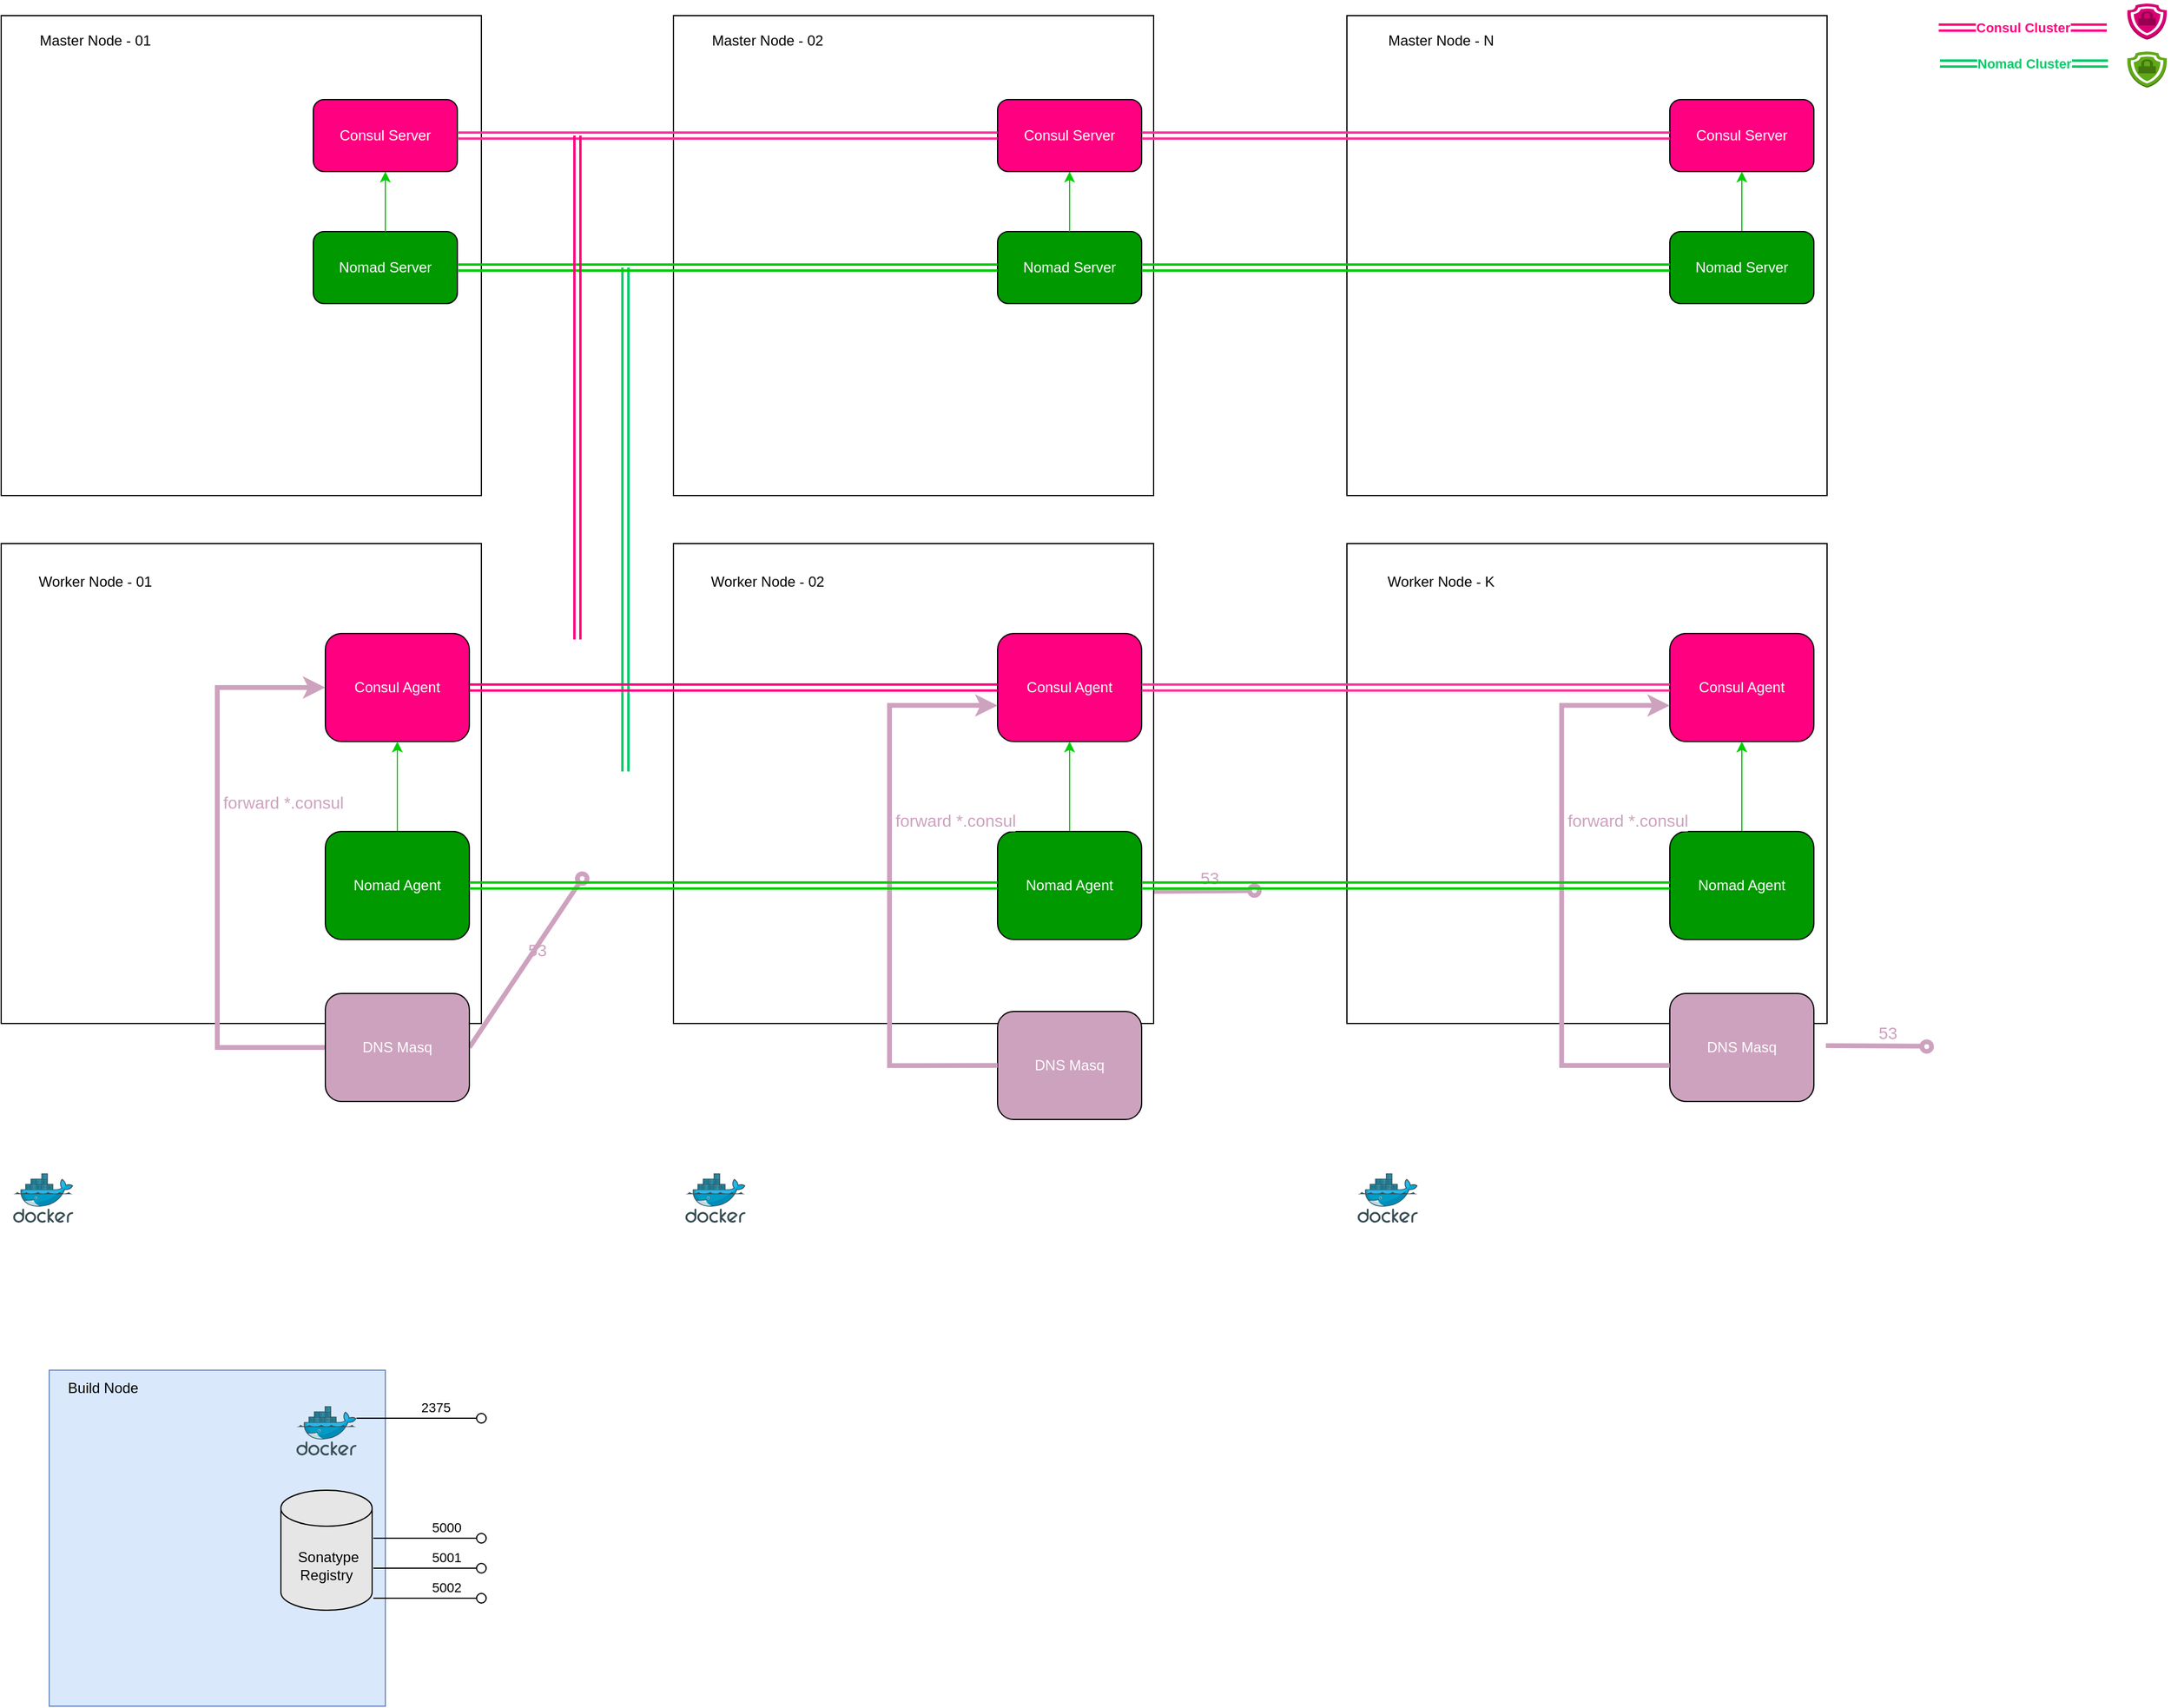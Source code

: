 <mxfile version="20.5.1" type="github">
  <diagram id="6FrJkTGqepBg1Tuwh8yL" name="Seite-1">
    <mxGraphModel dx="2163" dy="1163" grid="1" gridSize="10" guides="1" tooltips="1" connect="1" arrows="1" fold="1" page="1" pageScale="1" pageWidth="827" pageHeight="1169" math="0" shadow="0">
      <root>
        <mxCell id="0" />
        <mxCell id="1" parent="0" />
        <mxCell id="x0Fxw4ORqw18cPwXKs9--10" value="" style="group" parent="1" vertex="1" connectable="0">
          <mxGeometry x="120" y="360" width="1724" height="690" as="geometry" />
        </mxCell>
        <mxCell id="Fz0lCOCFPgg_8n7OzY3J-154" value="" style="group" vertex="1" connectable="0" parent="x0Fxw4ORqw18cPwXKs9--10">
          <mxGeometry x="1534" y="-330.0" width="190" height="70" as="geometry" />
        </mxCell>
        <mxCell id="Fz0lCOCFPgg_8n7OzY3J-149" value="&lt;b&gt;Consul Cluster&lt;/b&gt;" style="endArrow=classic;startArrow=classic;html=1;rounded=0;strokeColor=#FF0080;strokeWidth=2;fontColor=#FF0080;shape=link;" edge="1" parent="Fz0lCOCFPgg_8n7OzY3J-154">
          <mxGeometry width="50" height="50" relative="1" as="geometry">
            <mxPoint y="20" as="sourcePoint" />
            <mxPoint x="140" y="20" as="targetPoint" />
          </mxGeometry>
        </mxCell>
        <mxCell id="Fz0lCOCFPgg_8n7OzY3J-151" value="&lt;b&gt;Nomad Cluster&lt;/b&gt;" style="endArrow=classic;startArrow=classic;html=1;rounded=0;strokeColor=#00CC66;strokeWidth=2;fontColor=#00CC66;shape=link;" edge="1" parent="Fz0lCOCFPgg_8n7OzY3J-154">
          <mxGeometry width="50" height="50" relative="1" as="geometry">
            <mxPoint x="1" y="50" as="sourcePoint" />
            <mxPoint x="141" y="50" as="targetPoint" />
          </mxGeometry>
        </mxCell>
        <mxCell id="Fz0lCOCFPgg_8n7OzY3J-152" value="" style="outlineConnect=0;dashed=0;verticalLabelPosition=bottom;verticalAlign=top;align=center;html=1;shape=mxgraph.aws3.ssl_padlock;labelBackgroundColor=none;strokeWidth=5;fillColor=#d80073;strokeColor=#A50040;fontColor=#ffffff;" vertex="1" parent="Fz0lCOCFPgg_8n7OzY3J-154">
          <mxGeometry x="157" width="33" height="30" as="geometry" />
        </mxCell>
        <mxCell id="Fz0lCOCFPgg_8n7OzY3J-153" value="" style="outlineConnect=0;dashed=0;verticalLabelPosition=bottom;verticalAlign=top;align=center;html=1;shape=mxgraph.aws3.ssl_padlock;fillColor=#60a917;labelBackgroundColor=#FFFFCC;strokeColor=#2D7600;strokeWidth=5;fontColor=#ffffff;" vertex="1" parent="Fz0lCOCFPgg_8n7OzY3J-154">
          <mxGeometry x="157" y="40" width="33" height="30" as="geometry" />
        </mxCell>
        <mxCell id="Fz0lCOCFPgg_8n7OzY3J-191" value="53" style="html=1;verticalAlign=bottom;labelBackgroundColor=none;endArrow=oval;endFill=0;endSize=8;rounded=0;fontColor=#CDA2BE;align=left;exitX=1;exitY=0.5;exitDx=0;exitDy=0;strokeColor=#CDA2BE;strokeWidth=4;fontSize=14;" edge="1" parent="x0Fxw4ORqw18cPwXKs9--10" source="Fz0lCOCFPgg_8n7OzY3J-167">
          <mxGeometry width="160" relative="1" as="geometry">
            <mxPoint x="300" y="399" as="sourcePoint" />
            <mxPoint x="404" y="399.23" as="targetPoint" />
          </mxGeometry>
        </mxCell>
        <mxCell id="Fz0lCOCFPgg_8n7OzY3J-192" value="53" style="html=1;verticalAlign=bottom;labelBackgroundColor=none;endArrow=oval;endFill=0;endSize=8;rounded=0;fontColor=#CDA2BE;align=left;exitX=1;exitY=0.5;exitDx=0;exitDy=0;strokeColor=#CDA2BE;strokeWidth=4;fontSize=14;" edge="1" parent="x0Fxw4ORqw18cPwXKs9--10">
          <mxGeometry width="160" relative="1" as="geometry">
            <mxPoint x="870" y="410" as="sourcePoint" />
            <mxPoint x="964" y="409.23" as="targetPoint" />
          </mxGeometry>
        </mxCell>
        <mxCell id="Fz0lCOCFPgg_8n7OzY3J-45" value="" style="group;labelBackgroundColor=none;fillColor=none;" vertex="1" connectable="0" parent="1">
          <mxGeometry x="40" y="480" width="400" height="600" as="geometry" />
        </mxCell>
        <mxCell id="Fz0lCOCFPgg_8n7OzY3J-46" value="" style="whiteSpace=wrap;html=1;aspect=fixed;" vertex="1" parent="Fz0lCOCFPgg_8n7OzY3J-45">
          <mxGeometry width="400" height="400" as="geometry" />
        </mxCell>
        <mxCell id="Fz0lCOCFPgg_8n7OzY3J-47" value="Worker Node - 01" style="text;html=1;strokeColor=none;fillColor=none;align=center;verticalAlign=middle;whiteSpace=wrap;rounded=0;" vertex="1" parent="Fz0lCOCFPgg_8n7OzY3J-45">
          <mxGeometry width="157.143" height="64.286" as="geometry" />
        </mxCell>
        <mxCell id="Fz0lCOCFPgg_8n7OzY3J-60" value="" style="sketch=0;aspect=fixed;html=1;points=[];align=center;image;fontSize=12;image=img/lib/mscae/Docker.svg;labelPosition=center;verticalLabelPosition=top;verticalAlign=bottom;labelBackgroundColor=none;" vertex="1" parent="Fz0lCOCFPgg_8n7OzY3J-45">
          <mxGeometry x="10" y="525" width="50" height="41" as="geometry" />
        </mxCell>
        <mxCell id="Fz0lCOCFPgg_8n7OzY3J-77" value="Consul Agent" style="rounded=1;whiteSpace=wrap;html=1;labelBackgroundColor=none;fontColor=#FFFFFF;fillColor=#FF0080;" vertex="1" parent="Fz0lCOCFPgg_8n7OzY3J-45">
          <mxGeometry x="270" y="75" width="120" height="90" as="geometry" />
        </mxCell>
        <mxCell id="Fz0lCOCFPgg_8n7OzY3J-132" style="edgeStyle=orthogonalEdgeStyle;rounded=0;orthogonalLoop=1;jettySize=auto;html=1;exitX=0.5;exitY=0;exitDx=0;exitDy=0;strokeColor=#00CC00;fontColor=#00CC00;" edge="1" parent="Fz0lCOCFPgg_8n7OzY3J-45" source="Fz0lCOCFPgg_8n7OzY3J-88" target="Fz0lCOCFPgg_8n7OzY3J-77">
          <mxGeometry relative="1" as="geometry" />
        </mxCell>
        <mxCell id="Fz0lCOCFPgg_8n7OzY3J-88" value="Nomad Agent" style="rounded=1;whiteSpace=wrap;html=1;labelBackgroundColor=none;fontColor=#FFFFFF;fillColor=#009900;" vertex="1" parent="Fz0lCOCFPgg_8n7OzY3J-45">
          <mxGeometry x="270" y="240" width="120" height="90" as="geometry" />
        </mxCell>
        <mxCell id="Fz0lCOCFPgg_8n7OzY3J-195" style="edgeStyle=orthogonalEdgeStyle;rounded=0;orthogonalLoop=1;jettySize=auto;html=1;entryX=0;entryY=0.5;entryDx=0;entryDy=0;labelBackgroundColor=default;strokeColor=#CDA2BE;strokeWidth=4;fontColor=#CDA2BE;" edge="1" parent="Fz0lCOCFPgg_8n7OzY3J-45" source="Fz0lCOCFPgg_8n7OzY3J-167" target="Fz0lCOCFPgg_8n7OzY3J-77">
          <mxGeometry relative="1" as="geometry">
            <Array as="points">
              <mxPoint x="180" y="420" />
              <mxPoint x="180" y="120" />
            </Array>
          </mxGeometry>
        </mxCell>
        <mxCell id="Fz0lCOCFPgg_8n7OzY3J-196" value="forward *.consul" style="edgeLabel;html=1;align=left;verticalAlign=middle;resizable=0;points=[];fontColor=#CDA2BE;horizontal=1;fontSize=14;" vertex="1" connectable="0" parent="Fz0lCOCFPgg_8n7OzY3J-195">
          <mxGeometry x="0.049" y="-3" relative="1" as="geometry">
            <mxPoint y="-42" as="offset" />
          </mxGeometry>
        </mxCell>
        <mxCell id="Fz0lCOCFPgg_8n7OzY3J-167" value="DNS Masq" style="rounded=1;whiteSpace=wrap;html=1;labelBackgroundColor=none;fontColor=#FFFFFF;fillColor=#CDA2BE;" vertex="1" parent="Fz0lCOCFPgg_8n7OzY3J-45">
          <mxGeometry x="270" y="375" width="120" height="90" as="geometry" />
        </mxCell>
        <mxCell id="Fz0lCOCFPgg_8n7OzY3J-48" value="" style="group" vertex="1" connectable="0" parent="1">
          <mxGeometry x="600" y="40" width="400" height="430" as="geometry" />
        </mxCell>
        <mxCell id="Fz0lCOCFPgg_8n7OzY3J-49" value="" style="whiteSpace=wrap;html=1;aspect=fixed;" vertex="1" parent="Fz0lCOCFPgg_8n7OzY3J-48">
          <mxGeometry width="400" height="400" as="geometry" />
        </mxCell>
        <mxCell id="Fz0lCOCFPgg_8n7OzY3J-50" value="Master Node - 02" style="text;html=1;strokeColor=none;fillColor=none;align=center;verticalAlign=middle;whiteSpace=wrap;rounded=0;" vertex="1" parent="Fz0lCOCFPgg_8n7OzY3J-48">
          <mxGeometry width="157.143" height="42.857" as="geometry" />
        </mxCell>
        <mxCell id="Fz0lCOCFPgg_8n7OzY3J-67" value="Consul Server" style="rounded=1;whiteSpace=wrap;html=1;labelBackgroundColor=none;fontColor=#FFFFFF;fillColor=#FF0080;" vertex="1" parent="Fz0lCOCFPgg_8n7OzY3J-48">
          <mxGeometry x="270" y="70" width="120" height="60" as="geometry" />
        </mxCell>
        <mxCell id="Fz0lCOCFPgg_8n7OzY3J-86" value="Nomad Server" style="rounded=1;whiteSpace=wrap;html=1;labelBackgroundColor=none;fontColor=#FFFFFF;fillColor=#009900;" vertex="1" parent="Fz0lCOCFPgg_8n7OzY3J-48">
          <mxGeometry x="270" y="180" width="120" height="60" as="geometry" />
        </mxCell>
        <mxCell id="Fz0lCOCFPgg_8n7OzY3J-123" style="edgeStyle=orthogonalEdgeStyle;rounded=0;orthogonalLoop=1;jettySize=auto;html=1;exitX=0.5;exitY=0;exitDx=0;exitDy=0;fontColor=#FFFFFF;strokeColor=#00CC00;" edge="1" parent="Fz0lCOCFPgg_8n7OzY3J-48" source="Fz0lCOCFPgg_8n7OzY3J-86" target="Fz0lCOCFPgg_8n7OzY3J-67">
          <mxGeometry relative="1" as="geometry" />
        </mxCell>
        <mxCell id="Fz0lCOCFPgg_8n7OzY3J-51" value="" style="group" vertex="1" connectable="0" parent="1">
          <mxGeometry x="1161" y="40" width="400" height="400" as="geometry" />
        </mxCell>
        <mxCell id="Fz0lCOCFPgg_8n7OzY3J-52" value="" style="whiteSpace=wrap;html=1;aspect=fixed;" vertex="1" parent="Fz0lCOCFPgg_8n7OzY3J-51">
          <mxGeometry width="400" height="400" as="geometry" />
        </mxCell>
        <mxCell id="Fz0lCOCFPgg_8n7OzY3J-53" value="Master Node - N" style="text;html=1;strokeColor=none;fillColor=none;align=center;verticalAlign=middle;whiteSpace=wrap;rounded=0;" vertex="1" parent="Fz0lCOCFPgg_8n7OzY3J-51">
          <mxGeometry width="157.143" height="42.857" as="geometry" />
        </mxCell>
        <mxCell id="Fz0lCOCFPgg_8n7OzY3J-68" value="Consul Server" style="rounded=1;whiteSpace=wrap;html=1;labelBackgroundColor=none;fontColor=#FFFFFF;fillColor=#FF0080;" vertex="1" parent="Fz0lCOCFPgg_8n7OzY3J-51">
          <mxGeometry x="269" y="70" width="120" height="60" as="geometry" />
        </mxCell>
        <mxCell id="Fz0lCOCFPgg_8n7OzY3J-124" style="edgeStyle=orthogonalEdgeStyle;rounded=0;orthogonalLoop=1;jettySize=auto;html=1;exitX=0.5;exitY=0;exitDx=0;exitDy=0;fontColor=#FFFFFF;strokeColor=#00CC00;" edge="1" parent="Fz0lCOCFPgg_8n7OzY3J-51" source="Fz0lCOCFPgg_8n7OzY3J-87" target="Fz0lCOCFPgg_8n7OzY3J-68">
          <mxGeometry relative="1" as="geometry" />
        </mxCell>
        <mxCell id="Fz0lCOCFPgg_8n7OzY3J-87" value="Nomad Server" style="rounded=1;whiteSpace=wrap;html=1;labelBackgroundColor=none;fontColor=#FFFFFF;fillColor=#009900;" vertex="1" parent="Fz0lCOCFPgg_8n7OzY3J-51">
          <mxGeometry x="269" y="180" width="120" height="60" as="geometry" />
        </mxCell>
        <mxCell id="Fz0lCOCFPgg_8n7OzY3J-54" value="" style="group" vertex="1" connectable="0" parent="1">
          <mxGeometry x="600" y="480" width="400" height="600" as="geometry" />
        </mxCell>
        <mxCell id="Fz0lCOCFPgg_8n7OzY3J-55" value="" style="whiteSpace=wrap;html=1;aspect=fixed;" vertex="1" parent="Fz0lCOCFPgg_8n7OzY3J-54">
          <mxGeometry width="400" height="400" as="geometry" />
        </mxCell>
        <mxCell id="Fz0lCOCFPgg_8n7OzY3J-56" value="Worker Node - 02" style="text;html=1;strokeColor=none;fillColor=none;align=center;verticalAlign=middle;whiteSpace=wrap;rounded=0;" vertex="1" parent="Fz0lCOCFPgg_8n7OzY3J-54">
          <mxGeometry width="157.143" height="64.286" as="geometry" />
        </mxCell>
        <mxCell id="Fz0lCOCFPgg_8n7OzY3J-61" value="" style="sketch=0;aspect=fixed;html=1;points=[];align=center;image;fontSize=12;image=img/lib/mscae/Docker.svg;labelPosition=center;verticalLabelPosition=top;verticalAlign=bottom;labelBackgroundColor=none;" vertex="1" parent="Fz0lCOCFPgg_8n7OzY3J-54">
          <mxGeometry x="10" y="525" width="50" height="41" as="geometry" />
        </mxCell>
        <mxCell id="Fz0lCOCFPgg_8n7OzY3J-84" value="Consul Agent" style="rounded=1;whiteSpace=wrap;html=1;labelBackgroundColor=none;fontColor=#FFFFFF;fillColor=#FF0080;" vertex="1" parent="Fz0lCOCFPgg_8n7OzY3J-54">
          <mxGeometry x="270" y="75" width="120" height="90" as="geometry" />
        </mxCell>
        <mxCell id="Fz0lCOCFPgg_8n7OzY3J-133" style="edgeStyle=orthogonalEdgeStyle;rounded=0;orthogonalLoop=1;jettySize=auto;html=1;exitX=0.5;exitY=0;exitDx=0;exitDy=0;strokeColor=#00CC00;fontColor=#00CC00;" edge="1" parent="Fz0lCOCFPgg_8n7OzY3J-54" source="Fz0lCOCFPgg_8n7OzY3J-101" target="Fz0lCOCFPgg_8n7OzY3J-84">
          <mxGeometry relative="1" as="geometry" />
        </mxCell>
        <mxCell id="Fz0lCOCFPgg_8n7OzY3J-101" value="Nomad Agent" style="rounded=1;whiteSpace=wrap;html=1;labelBackgroundColor=none;fontColor=#FFFFFF;fillColor=#009900;" vertex="1" parent="Fz0lCOCFPgg_8n7OzY3J-54">
          <mxGeometry x="270" y="240" width="120" height="90" as="geometry" />
        </mxCell>
        <mxCell id="Fz0lCOCFPgg_8n7OzY3J-176" value="DNS Masq" style="rounded=1;whiteSpace=wrap;html=1;labelBackgroundColor=none;fontColor=#FFFFFF;fillColor=#CDA2BE;" vertex="1" parent="Fz0lCOCFPgg_8n7OzY3J-54">
          <mxGeometry x="270" y="390" width="120" height="90" as="geometry" />
        </mxCell>
        <mxCell id="Fz0lCOCFPgg_8n7OzY3J-197" style="edgeStyle=orthogonalEdgeStyle;rounded=0;orthogonalLoop=1;jettySize=auto;html=1;entryX=0;entryY=0.5;entryDx=0;entryDy=0;labelBackgroundColor=default;strokeColor=#CDA2BE;strokeWidth=4;fontColor=#CDA2BE;" edge="1" parent="Fz0lCOCFPgg_8n7OzY3J-54">
          <mxGeometry relative="1" as="geometry">
            <mxPoint x="270" y="435.055" as="sourcePoint" />
            <mxPoint x="270" y="134.94" as="targetPoint" />
            <Array as="points">
              <mxPoint x="180" y="434.94" />
              <mxPoint x="180" y="134.94" />
            </Array>
          </mxGeometry>
        </mxCell>
        <mxCell id="Fz0lCOCFPgg_8n7OzY3J-198" value="forward *.consul" style="edgeLabel;html=1;align=left;verticalAlign=middle;resizable=0;points=[];fontColor=#CDA2BE;horizontal=1;fontSize=14;" vertex="1" connectable="0" parent="Fz0lCOCFPgg_8n7OzY3J-197">
          <mxGeometry x="0.049" y="-3" relative="1" as="geometry">
            <mxPoint y="-42" as="offset" />
          </mxGeometry>
        </mxCell>
        <mxCell id="Fz0lCOCFPgg_8n7OzY3J-57" value="" style="group;fontSize=14;fontColor=#CDA2BE;" vertex="1" connectable="0" parent="1">
          <mxGeometry x="1161" y="480" width="400" height="600" as="geometry" />
        </mxCell>
        <mxCell id="Fz0lCOCFPgg_8n7OzY3J-58" value="" style="whiteSpace=wrap;html=1;aspect=fixed;" vertex="1" parent="Fz0lCOCFPgg_8n7OzY3J-57">
          <mxGeometry width="400" height="400" as="geometry" />
        </mxCell>
        <mxCell id="Fz0lCOCFPgg_8n7OzY3J-59" value="Worker Node - K" style="text;html=1;strokeColor=none;fillColor=none;align=center;verticalAlign=middle;whiteSpace=wrap;rounded=0;" vertex="1" parent="Fz0lCOCFPgg_8n7OzY3J-57">
          <mxGeometry width="157.143" height="64.286" as="geometry" />
        </mxCell>
        <mxCell id="Fz0lCOCFPgg_8n7OzY3J-62" value="" style="sketch=0;aspect=fixed;html=1;points=[];align=center;image;fontSize=12;image=img/lib/mscae/Docker.svg;labelPosition=center;verticalLabelPosition=top;verticalAlign=bottom;labelBackgroundColor=none;" vertex="1" parent="Fz0lCOCFPgg_8n7OzY3J-57">
          <mxGeometry x="9" y="525" width="50" height="41" as="geometry" />
        </mxCell>
        <mxCell id="Fz0lCOCFPgg_8n7OzY3J-83" value="Consul Agent" style="rounded=1;whiteSpace=wrap;html=1;labelBackgroundColor=none;fontColor=#FFFFFF;fillColor=#FF0080;" vertex="1" parent="Fz0lCOCFPgg_8n7OzY3J-57">
          <mxGeometry x="269" y="75" width="120" height="90" as="geometry" />
        </mxCell>
        <mxCell id="Fz0lCOCFPgg_8n7OzY3J-134" style="edgeStyle=orthogonalEdgeStyle;rounded=0;orthogonalLoop=1;jettySize=auto;html=1;exitX=0.5;exitY=0;exitDx=0;exitDy=0;strokeColor=#00CC00;fontColor=#00CC00;" edge="1" parent="Fz0lCOCFPgg_8n7OzY3J-57" source="Fz0lCOCFPgg_8n7OzY3J-102" target="Fz0lCOCFPgg_8n7OzY3J-83">
          <mxGeometry relative="1" as="geometry" />
        </mxCell>
        <mxCell id="Fz0lCOCFPgg_8n7OzY3J-102" value="Nomad Agent" style="rounded=1;whiteSpace=wrap;html=1;labelBackgroundColor=none;fontColor=#FFFFFF;fillColor=#009900;" vertex="1" parent="Fz0lCOCFPgg_8n7OzY3J-57">
          <mxGeometry x="269" y="240" width="120" height="90" as="geometry" />
        </mxCell>
        <mxCell id="Fz0lCOCFPgg_8n7OzY3J-177" value="DNS Masq" style="rounded=1;whiteSpace=wrap;html=1;labelBackgroundColor=none;fontColor=#FFFFFF;fillColor=#CDA2BE;" vertex="1" parent="Fz0lCOCFPgg_8n7OzY3J-57">
          <mxGeometry x="269" y="375" width="120" height="90" as="geometry" />
        </mxCell>
        <mxCell id="Fz0lCOCFPgg_8n7OzY3J-193" value="53" style="html=1;verticalAlign=bottom;labelBackgroundColor=none;endArrow=oval;endFill=0;endSize=8;rounded=0;fontColor=#CDA2BE;align=left;strokeColor=#CDA2BE;strokeWidth=4;fontSize=14;" edge="1" parent="Fz0lCOCFPgg_8n7OzY3J-57">
          <mxGeometry width="160" relative="1" as="geometry">
            <mxPoint x="399" y="418.5" as="sourcePoint" />
            <mxPoint x="483" y="419.19" as="targetPoint" />
            <Array as="points">
              <mxPoint x="479" y="418.845" />
            </Array>
          </mxGeometry>
        </mxCell>
        <mxCell id="Fz0lCOCFPgg_8n7OzY3J-199" style="edgeStyle=orthogonalEdgeStyle;rounded=0;orthogonalLoop=1;jettySize=auto;html=1;labelBackgroundColor=default;strokeColor=#CDA2BE;strokeWidth=4;fontColor=#CDA2BE;" edge="1" parent="Fz0lCOCFPgg_8n7OzY3J-57">
          <mxGeometry relative="1" as="geometry">
            <mxPoint x="268.92" y="434.995" as="sourcePoint" />
            <mxPoint x="269" y="134.94" as="targetPoint" />
            <Array as="points">
              <mxPoint x="178.92" y="434.88" />
              <mxPoint x="178.92" y="134.88" />
            </Array>
          </mxGeometry>
        </mxCell>
        <mxCell id="Fz0lCOCFPgg_8n7OzY3J-200" value="forward *.consul" style="edgeLabel;html=1;align=left;verticalAlign=middle;resizable=0;points=[];fontColor=#CDA2BE;horizontal=1;fontSize=14;" vertex="1" connectable="0" parent="Fz0lCOCFPgg_8n7OzY3J-199">
          <mxGeometry x="0.049" y="-3" relative="1" as="geometry">
            <mxPoint y="-42" as="offset" />
          </mxGeometry>
        </mxCell>
        <mxCell id="Fz0lCOCFPgg_8n7OzY3J-138" style="edgeStyle=orthogonalEdgeStyle;shape=link;rounded=0;orthogonalLoop=1;jettySize=auto;html=1;strokeColor=#FF3399;strokeWidth=2;fontColor=#00CC00;" edge="1" parent="1" source="Fz0lCOCFPgg_8n7OzY3J-67" target="Fz0lCOCFPgg_8n7OzY3J-68">
          <mxGeometry relative="1" as="geometry" />
        </mxCell>
        <mxCell id="Fz0lCOCFPgg_8n7OzY3J-140" style="edgeStyle=orthogonalEdgeStyle;shape=link;rounded=0;orthogonalLoop=1;jettySize=auto;html=1;strokeColor=#FF3399;strokeWidth=2;fontColor=#00CC00;" edge="1" parent="1" source="Fz0lCOCFPgg_8n7OzY3J-84" target="Fz0lCOCFPgg_8n7OzY3J-83">
          <mxGeometry relative="1" as="geometry" />
        </mxCell>
        <mxCell id="Fz0lCOCFPgg_8n7OzY3J-141" style="edgeStyle=orthogonalEdgeStyle;shape=link;rounded=0;orthogonalLoop=1;jettySize=auto;html=1;strokeColor=#00CC00;strokeWidth=2;fontColor=#00CC00;" edge="1" parent="1" source="Fz0lCOCFPgg_8n7OzY3J-88" target="Fz0lCOCFPgg_8n7OzY3J-101">
          <mxGeometry relative="1" as="geometry" />
        </mxCell>
        <mxCell id="Fz0lCOCFPgg_8n7OzY3J-142" style="edgeStyle=orthogonalEdgeStyle;shape=link;rounded=0;orthogonalLoop=1;jettySize=auto;html=1;strokeColor=#00CC00;strokeWidth=2;fontColor=#00CC00;" edge="1" parent="1" source="Fz0lCOCFPgg_8n7OzY3J-101" target="Fz0lCOCFPgg_8n7OzY3J-102">
          <mxGeometry relative="1" as="geometry" />
        </mxCell>
        <mxCell id="Fz0lCOCFPgg_8n7OzY3J-144" style="edgeStyle=orthogonalEdgeStyle;shape=link;rounded=0;orthogonalLoop=1;jettySize=auto;html=1;strokeColor=#00CC00;strokeWidth=2;fontColor=#00CC00;" edge="1" parent="1" source="Fz0lCOCFPgg_8n7OzY3J-86" target="Fz0lCOCFPgg_8n7OzY3J-87">
          <mxGeometry relative="1" as="geometry" />
        </mxCell>
        <mxCell id="x0Fxw4ORqw18cPwXKs9--3" value="" style="whiteSpace=wrap;html=1;aspect=fixed;" parent="1" vertex="1">
          <mxGeometry x="40" y="40" width="400" height="400" as="geometry" />
        </mxCell>
        <mxCell id="x0Fxw4ORqw18cPwXKs9--9" value="Master Node - 01" style="text;html=1;strokeColor=none;fillColor=none;align=center;verticalAlign=middle;whiteSpace=wrap;rounded=0;" parent="1" vertex="1">
          <mxGeometry x="40" y="40" width="157.143" height="42.857" as="geometry" />
        </mxCell>
        <mxCell id="Fz0lCOCFPgg_8n7OzY3J-66" value="Consul Server" style="rounded=1;whiteSpace=wrap;html=1;labelBackgroundColor=none;fontColor=#FFFFFF;fillColor=#FF0080;" vertex="1" parent="1">
          <mxGeometry x="300" y="110" width="120" height="60" as="geometry" />
        </mxCell>
        <mxCell id="Fz0lCOCFPgg_8n7OzY3J-85" value="Nomad Server" style="rounded=1;whiteSpace=wrap;html=1;labelBackgroundColor=none;fontColor=#FFFFFF;fillColor=#009900;" vertex="1" parent="1">
          <mxGeometry x="300" y="220" width="120" height="60" as="geometry" />
        </mxCell>
        <mxCell id="Fz0lCOCFPgg_8n7OzY3J-122" style="edgeStyle=orthogonalEdgeStyle;rounded=0;orthogonalLoop=1;jettySize=auto;html=1;fontColor=#FFFFFF;strokeColor=#00CC00;" edge="1" parent="1" source="Fz0lCOCFPgg_8n7OzY3J-85" target="Fz0lCOCFPgg_8n7OzY3J-66">
          <mxGeometry relative="1" as="geometry" />
        </mxCell>
        <mxCell id="Fz0lCOCFPgg_8n7OzY3J-148" value="" style="endArrow=classic;startArrow=classic;html=1;rounded=0;strokeColor=#00CC66;strokeWidth=2;fontColor=#00CC00;shape=link;" edge="1" parent="1">
          <mxGeometry width="50" height="50" relative="1" as="geometry">
            <mxPoint x="560" y="670" as="sourcePoint" />
            <mxPoint x="560" y="250" as="targetPoint" />
          </mxGeometry>
        </mxCell>
        <mxCell id="Fz0lCOCFPgg_8n7OzY3J-137" style="edgeStyle=orthogonalEdgeStyle;rounded=0;orthogonalLoop=1;jettySize=auto;html=1;strokeColor=#FF3399;fontColor=#00CC00;strokeWidth=2;shape=link;" edge="1" parent="1" source="Fz0lCOCFPgg_8n7OzY3J-66" target="Fz0lCOCFPgg_8n7OzY3J-67">
          <mxGeometry relative="1" as="geometry" />
        </mxCell>
        <mxCell id="Fz0lCOCFPgg_8n7OzY3J-143" style="edgeStyle=orthogonalEdgeStyle;shape=link;rounded=0;orthogonalLoop=1;jettySize=auto;html=1;strokeColor=#00CC00;strokeWidth=2;fontColor=#00CC00;" edge="1" parent="1" source="Fz0lCOCFPgg_8n7OzY3J-85" target="Fz0lCOCFPgg_8n7OzY3J-86">
          <mxGeometry relative="1" as="geometry" />
        </mxCell>
        <mxCell id="Fz0lCOCFPgg_8n7OzY3J-146" style="edgeStyle=orthogonalEdgeStyle;shape=link;rounded=0;orthogonalLoop=1;jettySize=auto;html=1;strokeColor=#FF0080;strokeWidth=2;fontColor=#00CC00;" edge="1" parent="1" source="Fz0lCOCFPgg_8n7OzY3J-77" target="Fz0lCOCFPgg_8n7OzY3J-84">
          <mxGeometry relative="1" as="geometry" />
        </mxCell>
        <mxCell id="Fz0lCOCFPgg_8n7OzY3J-147" value="" style="endArrow=classic;startArrow=classic;html=1;rounded=0;strokeColor=#FF0080;strokeWidth=2;fontColor=#00CC00;shape=link;" edge="1" parent="1">
          <mxGeometry width="50" height="50" relative="1" as="geometry">
            <mxPoint x="520" y="560" as="sourcePoint" />
            <mxPoint x="520" y="140" as="targetPoint" />
          </mxGeometry>
        </mxCell>
        <mxCell id="Fz0lCOCFPgg_8n7OzY3J-201" value="" style="group" vertex="1" connectable="0" parent="1">
          <mxGeometry x="80" y="1169" width="360" height="280" as="geometry" />
        </mxCell>
        <mxCell id="x0Fxw4ORqw18cPwXKs9--8" value="" style="group;fillColor=#E6E6E6;" parent="Fz0lCOCFPgg_8n7OzY3J-201" vertex="1" connectable="0">
          <mxGeometry width="280" height="280" as="geometry" />
        </mxCell>
        <mxCell id="x0Fxw4ORqw18cPwXKs9--1" value="" style="whiteSpace=wrap;html=1;aspect=fixed;fillColor=#dae8fc;strokeColor=#6c8ebf;" parent="x0Fxw4ORqw18cPwXKs9--8" vertex="1">
          <mxGeometry width="280" height="280" as="geometry" />
        </mxCell>
        <mxCell id="x0Fxw4ORqw18cPwXKs9--7" value="Build Node" style="text;html=1;strokeColor=none;fillColor=none;align=center;verticalAlign=middle;whiteSpace=wrap;rounded=0;" parent="x0Fxw4ORqw18cPwXKs9--8" vertex="1">
          <mxGeometry width="90" height="30" as="geometry" />
        </mxCell>
        <mxCell id="Fz0lCOCFPgg_8n7OzY3J-1" value="" style="sketch=0;aspect=fixed;html=1;points=[];align=center;image;fontSize=12;image=img/lib/mscae/Docker.svg;labelPosition=center;verticalLabelPosition=top;verticalAlign=bottom;labelBackgroundColor=none;" vertex="1" parent="x0Fxw4ORqw18cPwXKs9--8">
          <mxGeometry x="206" y="30" width="50" height="41" as="geometry" />
        </mxCell>
        <mxCell id="Fz0lCOCFPgg_8n7OzY3J-4" value="&lt;span style=&quot;background-color: initial;&quot;&gt;&amp;nbsp;Sonatype Registry&lt;/span&gt;" style="shape=cylinder3;whiteSpace=wrap;html=1;boundedLbl=1;backgroundOutline=1;size=15;labelBackgroundColor=none;fontColor=none;fillColor=#E6E6E6;" vertex="1" parent="x0Fxw4ORqw18cPwXKs9--8">
          <mxGeometry x="193" y="100" width="76" height="100" as="geometry" />
        </mxCell>
        <mxCell id="Fz0lCOCFPgg_8n7OzY3J-6" value="2375" style="html=1;verticalAlign=bottom;labelBackgroundColor=none;endArrow=oval;endFill=0;endSize=8;rounded=0;fontColor=none;align=left;" edge="1" parent="Fz0lCOCFPgg_8n7OzY3J-201">
          <mxGeometry width="160" relative="1" as="geometry">
            <mxPoint x="256" y="40" as="sourcePoint" />
            <mxPoint x="360" y="40" as="targetPoint" />
          </mxGeometry>
        </mxCell>
        <mxCell id="Fz0lCOCFPgg_8n7OzY3J-7" value="5000" style="html=1;verticalAlign=bottom;labelBackgroundColor=none;endArrow=oval;endFill=0;endSize=8;rounded=0;fontColor=none;align=left;" edge="1" parent="Fz0lCOCFPgg_8n7OzY3J-201">
          <mxGeometry x="0.048" width="160" relative="1" as="geometry">
            <mxPoint x="270" y="140" as="sourcePoint" />
            <mxPoint x="360" y="140" as="targetPoint" />
            <mxPoint as="offset" />
          </mxGeometry>
        </mxCell>
        <mxCell id="Fz0lCOCFPgg_8n7OzY3J-8" value="5001" style="html=1;verticalAlign=bottom;labelBackgroundColor=none;endArrow=oval;endFill=0;endSize=8;rounded=0;fontColor=none;align=left;" edge="1" parent="Fz0lCOCFPgg_8n7OzY3J-201">
          <mxGeometry x="0.048" width="160" relative="1" as="geometry">
            <mxPoint x="270" y="165" as="sourcePoint" />
            <mxPoint x="360" y="165" as="targetPoint" />
            <mxPoint as="offset" />
          </mxGeometry>
        </mxCell>
        <mxCell id="Fz0lCOCFPgg_8n7OzY3J-10" value="5002" style="html=1;verticalAlign=bottom;labelBackgroundColor=none;endArrow=oval;endFill=0;endSize=8;rounded=0;fontColor=none;align=left;" edge="1" parent="Fz0lCOCFPgg_8n7OzY3J-201">
          <mxGeometry x="0.048" width="160" relative="1" as="geometry">
            <mxPoint x="270" y="190" as="sourcePoint" />
            <mxPoint x="360" y="190" as="targetPoint" />
            <mxPoint as="offset" />
          </mxGeometry>
        </mxCell>
      </root>
    </mxGraphModel>
  </diagram>
</mxfile>
